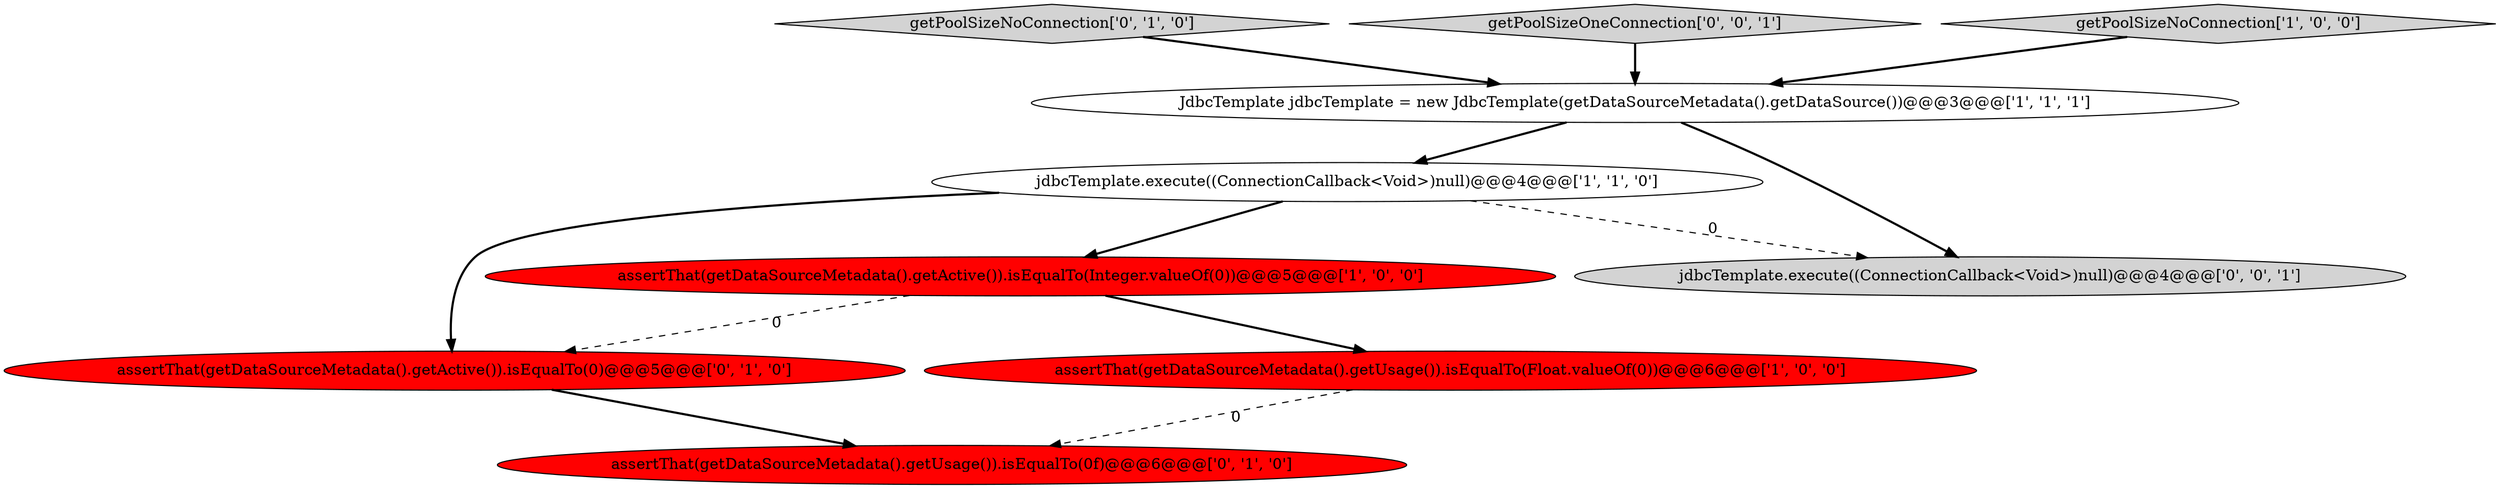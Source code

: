 digraph {
6 [style = filled, label = "assertThat(getDataSourceMetadata().getActive()).isEqualTo(0)@@@5@@@['0', '1', '0']", fillcolor = red, shape = ellipse image = "AAA1AAABBB2BBB"];
5 [style = filled, label = "assertThat(getDataSourceMetadata().getUsage()).isEqualTo(0f)@@@6@@@['0', '1', '0']", fillcolor = red, shape = ellipse image = "AAA1AAABBB2BBB"];
4 [style = filled, label = "jdbcTemplate.execute((ConnectionCallback<Void>)null)@@@4@@@['1', '1', '0']", fillcolor = white, shape = ellipse image = "AAA0AAABBB1BBB"];
2 [style = filled, label = "assertThat(getDataSourceMetadata().getActive()).isEqualTo(Integer.valueOf(0))@@@5@@@['1', '0', '0']", fillcolor = red, shape = ellipse image = "AAA1AAABBB1BBB"];
9 [style = filled, label = "jdbcTemplate.execute((ConnectionCallback<Void>)null)@@@4@@@['0', '0', '1']", fillcolor = lightgray, shape = ellipse image = "AAA0AAABBB3BBB"];
7 [style = filled, label = "getPoolSizeNoConnection['0', '1', '0']", fillcolor = lightgray, shape = diamond image = "AAA0AAABBB2BBB"];
0 [style = filled, label = "assertThat(getDataSourceMetadata().getUsage()).isEqualTo(Float.valueOf(0))@@@6@@@['1', '0', '0']", fillcolor = red, shape = ellipse image = "AAA1AAABBB1BBB"];
1 [style = filled, label = "JdbcTemplate jdbcTemplate = new JdbcTemplate(getDataSourceMetadata().getDataSource())@@@3@@@['1', '1', '1']", fillcolor = white, shape = ellipse image = "AAA0AAABBB1BBB"];
8 [style = filled, label = "getPoolSizeOneConnection['0', '0', '1']", fillcolor = lightgray, shape = diamond image = "AAA0AAABBB3BBB"];
3 [style = filled, label = "getPoolSizeNoConnection['1', '0', '0']", fillcolor = lightgray, shape = diamond image = "AAA0AAABBB1BBB"];
8->1 [style = bold, label=""];
4->9 [style = dashed, label="0"];
6->5 [style = bold, label=""];
1->4 [style = bold, label=""];
2->0 [style = bold, label=""];
7->1 [style = bold, label=""];
4->2 [style = bold, label=""];
3->1 [style = bold, label=""];
0->5 [style = dashed, label="0"];
4->6 [style = bold, label=""];
1->9 [style = bold, label=""];
2->6 [style = dashed, label="0"];
}
